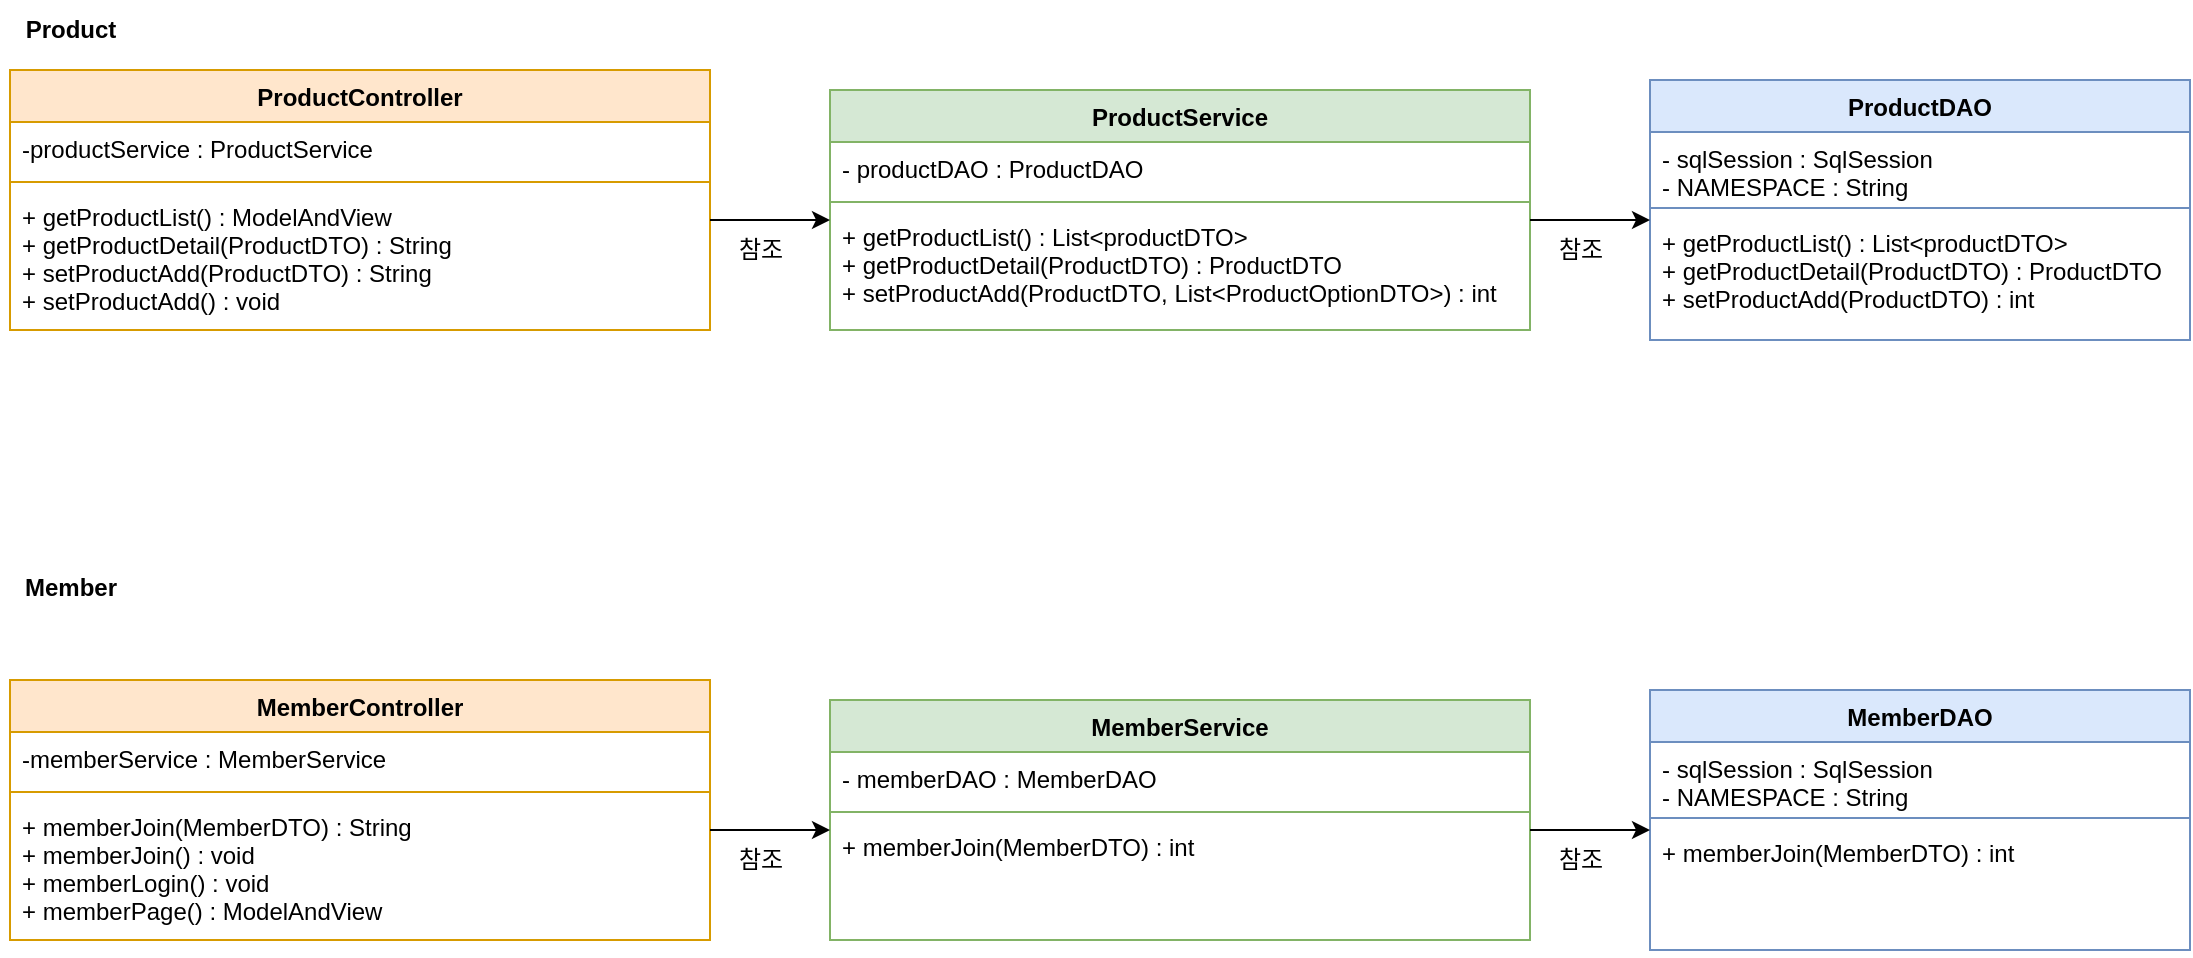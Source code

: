 <mxfile version="20.8.17" type="github">
  <diagram name="페이지-1" id="ZtgFx6MoYV8_TGlD2F0U">
    <mxGraphModel dx="1366" dy="673" grid="1" gridSize="10" guides="1" tooltips="1" connect="1" arrows="1" fold="1" page="1" pageScale="1" pageWidth="1169" pageHeight="827" math="0" shadow="0">
      <root>
        <mxCell id="0" />
        <mxCell id="1" parent="0" />
        <mxCell id="_qplYNpN6LpxUYTthWQb-1" value="ProductDAO" style="swimlane;fontStyle=1;align=center;verticalAlign=top;childLayout=stackLayout;horizontal=1;startSize=26;horizontalStack=0;resizeParent=1;resizeParentMax=0;resizeLast=0;collapsible=1;marginBottom=0;fillColor=#dae8fc;strokeColor=#6c8ebf;" vertex="1" parent="1">
          <mxGeometry x="850" y="160" width="270" height="130" as="geometry" />
        </mxCell>
        <mxCell id="_qplYNpN6LpxUYTthWQb-2" value="- sqlSession : SqlSession&#xa;- NAMESPACE : String&#xa;" style="text;strokeColor=none;fillColor=none;align=left;verticalAlign=top;spacingLeft=4;spacingRight=4;overflow=hidden;rotatable=0;points=[[0,0.5],[1,0.5]];portConstraint=eastwest;" vertex="1" parent="_qplYNpN6LpxUYTthWQb-1">
          <mxGeometry y="26" width="270" height="34" as="geometry" />
        </mxCell>
        <mxCell id="_qplYNpN6LpxUYTthWQb-3" value="" style="line;strokeWidth=1;fillColor=none;align=left;verticalAlign=middle;spacingTop=-1;spacingLeft=3;spacingRight=3;rotatable=0;labelPosition=right;points=[];portConstraint=eastwest;strokeColor=inherit;" vertex="1" parent="_qplYNpN6LpxUYTthWQb-1">
          <mxGeometry y="60" width="270" height="8" as="geometry" />
        </mxCell>
        <mxCell id="_qplYNpN6LpxUYTthWQb-4" value="+ getProductList() : List&lt;productDTO&gt;&#xa;+ getProductDetail(ProductDTO) : ProductDTO&#xa;+ setProductAdd(ProductDTO) : int" style="text;strokeColor=none;fillColor=none;align=left;verticalAlign=top;spacingLeft=4;spacingRight=4;overflow=hidden;rotatable=0;points=[[0,0.5],[1,0.5]];portConstraint=eastwest;" vertex="1" parent="_qplYNpN6LpxUYTthWQb-1">
          <mxGeometry y="68" width="270" height="62" as="geometry" />
        </mxCell>
        <mxCell id="_qplYNpN6LpxUYTthWQb-5" value="ProductService" style="swimlane;fontStyle=1;align=center;verticalAlign=top;childLayout=stackLayout;horizontal=1;startSize=26;horizontalStack=0;resizeParent=1;resizeParentMax=0;resizeLast=0;collapsible=1;marginBottom=0;fillColor=#d5e8d4;strokeColor=#82b366;" vertex="1" parent="1">
          <mxGeometry x="440" y="165" width="350" height="120" as="geometry" />
        </mxCell>
        <mxCell id="_qplYNpN6LpxUYTthWQb-6" value="- productDAO : ProductDAO" style="text;strokeColor=none;fillColor=none;align=left;verticalAlign=top;spacingLeft=4;spacingRight=4;overflow=hidden;rotatable=0;points=[[0,0.5],[1,0.5]];portConstraint=eastwest;" vertex="1" parent="_qplYNpN6LpxUYTthWQb-5">
          <mxGeometry y="26" width="350" height="26" as="geometry" />
        </mxCell>
        <mxCell id="_qplYNpN6LpxUYTthWQb-7" value="" style="line;strokeWidth=1;fillColor=none;align=left;verticalAlign=middle;spacingTop=-1;spacingLeft=3;spacingRight=3;rotatable=0;labelPosition=right;points=[];portConstraint=eastwest;strokeColor=inherit;" vertex="1" parent="_qplYNpN6LpxUYTthWQb-5">
          <mxGeometry y="52" width="350" height="8" as="geometry" />
        </mxCell>
        <mxCell id="_qplYNpN6LpxUYTthWQb-8" value="+ getProductList() : List&lt;productDTO&gt;&#xa;+ getProductDetail(ProductDTO) : ProductDTO&#xa;+ setProductAdd(ProductDTO, List&lt;ProductOptionDTO&gt;) : int" style="text;strokeColor=none;fillColor=none;align=left;verticalAlign=top;spacingLeft=4;spacingRight=4;overflow=hidden;rotatable=0;points=[[0,0.5],[1,0.5]];portConstraint=eastwest;" vertex="1" parent="_qplYNpN6LpxUYTthWQb-5">
          <mxGeometry y="60" width="350" height="60" as="geometry" />
        </mxCell>
        <mxCell id="_qplYNpN6LpxUYTthWQb-9" value="ProductController" style="swimlane;fontStyle=1;align=center;verticalAlign=top;childLayout=stackLayout;horizontal=1;startSize=26;horizontalStack=0;resizeParent=1;resizeParentMax=0;resizeLast=0;collapsible=1;marginBottom=0;fillColor=#ffe6cc;strokeColor=#d79b00;" vertex="1" parent="1">
          <mxGeometry x="30" y="155" width="350" height="130" as="geometry" />
        </mxCell>
        <mxCell id="_qplYNpN6LpxUYTthWQb-10" value="-productService : ProductService" style="text;strokeColor=none;fillColor=none;align=left;verticalAlign=top;spacingLeft=4;spacingRight=4;overflow=hidden;rotatable=0;points=[[0,0.5],[1,0.5]];portConstraint=eastwest;" vertex="1" parent="_qplYNpN6LpxUYTthWQb-9">
          <mxGeometry y="26" width="350" height="26" as="geometry" />
        </mxCell>
        <mxCell id="_qplYNpN6LpxUYTthWQb-11" value="" style="line;strokeWidth=1;fillColor=none;align=left;verticalAlign=middle;spacingTop=-1;spacingLeft=3;spacingRight=3;rotatable=0;labelPosition=right;points=[];portConstraint=eastwest;strokeColor=inherit;" vertex="1" parent="_qplYNpN6LpxUYTthWQb-9">
          <mxGeometry y="52" width="350" height="8" as="geometry" />
        </mxCell>
        <mxCell id="_qplYNpN6LpxUYTthWQb-12" value="+ getProductList() : ModelAndView&#xa;+ getProductDetail(ProductDTO) : String&#xa;+ setProductAdd(ProductDTO) : String&#xa;+ setProductAdd() : void" style="text;strokeColor=none;fillColor=none;align=left;verticalAlign=top;spacingLeft=4;spacingRight=4;overflow=hidden;rotatable=0;points=[[0,0.5],[1,0.5]];portConstraint=eastwest;" vertex="1" parent="_qplYNpN6LpxUYTthWQb-9">
          <mxGeometry y="60" width="350" height="70" as="geometry" />
        </mxCell>
        <mxCell id="_qplYNpN6LpxUYTthWQb-13" value="" style="edgeStyle=orthogonalEdgeStyle;rounded=0;orthogonalLoop=1;jettySize=auto;html=1;" edge="1" parent="1" target="_qplYNpN6LpxUYTthWQb-8">
          <mxGeometry relative="1" as="geometry">
            <mxPoint x="380" y="230" as="sourcePoint" />
            <Array as="points">
              <mxPoint x="400" y="230" />
              <mxPoint x="400" y="230" />
            </Array>
          </mxGeometry>
        </mxCell>
        <mxCell id="_qplYNpN6LpxUYTthWQb-14" value="" style="edgeStyle=orthogonalEdgeStyle;rounded=0;orthogonalLoop=1;jettySize=auto;html=1;" edge="1" parent="1" source="_qplYNpN6LpxUYTthWQb-8" target="_qplYNpN6LpxUYTthWQb-4">
          <mxGeometry relative="1" as="geometry">
            <Array as="points">
              <mxPoint x="810" y="230" />
              <mxPoint x="810" y="230" />
            </Array>
          </mxGeometry>
        </mxCell>
        <mxCell id="_qplYNpN6LpxUYTthWQb-15" value="참조" style="text;html=1;align=center;verticalAlign=middle;resizable=0;points=[];autosize=1;strokeColor=none;fillColor=none;" vertex="1" parent="1">
          <mxGeometry x="380" y="230" width="50" height="30" as="geometry" />
        </mxCell>
        <mxCell id="_qplYNpN6LpxUYTthWQb-17" value="참조" style="text;html=1;align=center;verticalAlign=middle;resizable=0;points=[];autosize=1;strokeColor=none;fillColor=none;" vertex="1" parent="1">
          <mxGeometry x="790" y="230" width="50" height="30" as="geometry" />
        </mxCell>
        <mxCell id="_qplYNpN6LpxUYTthWQb-20" value="Product" style="text;html=1;align=center;verticalAlign=middle;resizable=0;points=[];autosize=1;strokeColor=none;fillColor=none;fontStyle=1" vertex="1" parent="1">
          <mxGeometry x="25" y="120" width="70" height="30" as="geometry" />
        </mxCell>
        <mxCell id="_qplYNpN6LpxUYTthWQb-21" value="Member" style="text;html=1;align=center;verticalAlign=middle;resizable=0;points=[];autosize=1;strokeColor=none;fillColor=none;fontStyle=1" vertex="1" parent="1">
          <mxGeometry x="25" y="399" width="70" height="30" as="geometry" />
        </mxCell>
        <mxCell id="_qplYNpN6LpxUYTthWQb-22" value="MemberDAO" style="swimlane;fontStyle=1;align=center;verticalAlign=top;childLayout=stackLayout;horizontal=1;startSize=26;horizontalStack=0;resizeParent=1;resizeParentMax=0;resizeLast=0;collapsible=1;marginBottom=0;fillColor=#dae8fc;strokeColor=#6c8ebf;" vertex="1" parent="1">
          <mxGeometry x="850" y="465" width="270" height="130" as="geometry" />
        </mxCell>
        <mxCell id="_qplYNpN6LpxUYTthWQb-23" value="- sqlSession : SqlSession&#xa;- NAMESPACE : String&#xa;" style="text;strokeColor=none;fillColor=none;align=left;verticalAlign=top;spacingLeft=4;spacingRight=4;overflow=hidden;rotatable=0;points=[[0,0.5],[1,0.5]];portConstraint=eastwest;" vertex="1" parent="_qplYNpN6LpxUYTthWQb-22">
          <mxGeometry y="26" width="270" height="34" as="geometry" />
        </mxCell>
        <mxCell id="_qplYNpN6LpxUYTthWQb-24" value="" style="line;strokeWidth=1;fillColor=none;align=left;verticalAlign=middle;spacingTop=-1;spacingLeft=3;spacingRight=3;rotatable=0;labelPosition=right;points=[];portConstraint=eastwest;strokeColor=inherit;" vertex="1" parent="_qplYNpN6LpxUYTthWQb-22">
          <mxGeometry y="60" width="270" height="8" as="geometry" />
        </mxCell>
        <mxCell id="_qplYNpN6LpxUYTthWQb-25" value="+ memberJoin(MemberDTO) : int&#xa;" style="text;strokeColor=none;fillColor=none;align=left;verticalAlign=top;spacingLeft=4;spacingRight=4;overflow=hidden;rotatable=0;points=[[0,0.5],[1,0.5]];portConstraint=eastwest;" vertex="1" parent="_qplYNpN6LpxUYTthWQb-22">
          <mxGeometry y="68" width="270" height="62" as="geometry" />
        </mxCell>
        <mxCell id="_qplYNpN6LpxUYTthWQb-26" value="MemberService" style="swimlane;fontStyle=1;align=center;verticalAlign=top;childLayout=stackLayout;horizontal=1;startSize=26;horizontalStack=0;resizeParent=1;resizeParentMax=0;resizeLast=0;collapsible=1;marginBottom=0;fillColor=#d5e8d4;strokeColor=#82b366;" vertex="1" parent="1">
          <mxGeometry x="440" y="470" width="350" height="120" as="geometry" />
        </mxCell>
        <mxCell id="_qplYNpN6LpxUYTthWQb-27" value="- memberDAO : MemberDAO" style="text;strokeColor=none;fillColor=none;align=left;verticalAlign=top;spacingLeft=4;spacingRight=4;overflow=hidden;rotatable=0;points=[[0,0.5],[1,0.5]];portConstraint=eastwest;" vertex="1" parent="_qplYNpN6LpxUYTthWQb-26">
          <mxGeometry y="26" width="350" height="26" as="geometry" />
        </mxCell>
        <mxCell id="_qplYNpN6LpxUYTthWQb-28" value="" style="line;strokeWidth=1;fillColor=none;align=left;verticalAlign=middle;spacingTop=-1;spacingLeft=3;spacingRight=3;rotatable=0;labelPosition=right;points=[];portConstraint=eastwest;strokeColor=inherit;" vertex="1" parent="_qplYNpN6LpxUYTthWQb-26">
          <mxGeometry y="52" width="350" height="8" as="geometry" />
        </mxCell>
        <mxCell id="_qplYNpN6LpxUYTthWQb-29" value="+ memberJoin(MemberDTO) : int&#xa;" style="text;strokeColor=none;fillColor=none;align=left;verticalAlign=top;spacingLeft=4;spacingRight=4;overflow=hidden;rotatable=0;points=[[0,0.5],[1,0.5]];portConstraint=eastwest;" vertex="1" parent="_qplYNpN6LpxUYTthWQb-26">
          <mxGeometry y="60" width="350" height="60" as="geometry" />
        </mxCell>
        <mxCell id="_qplYNpN6LpxUYTthWQb-30" value="MemberController" style="swimlane;fontStyle=1;align=center;verticalAlign=top;childLayout=stackLayout;horizontal=1;startSize=26;horizontalStack=0;resizeParent=1;resizeParentMax=0;resizeLast=0;collapsible=1;marginBottom=0;fillColor=#ffe6cc;strokeColor=#d79b00;" vertex="1" parent="1">
          <mxGeometry x="30" y="460" width="350" height="130" as="geometry" />
        </mxCell>
        <mxCell id="_qplYNpN6LpxUYTthWQb-31" value="-memberService : MemberService" style="text;strokeColor=none;fillColor=none;align=left;verticalAlign=top;spacingLeft=4;spacingRight=4;overflow=hidden;rotatable=0;points=[[0,0.5],[1,0.5]];portConstraint=eastwest;" vertex="1" parent="_qplYNpN6LpxUYTthWQb-30">
          <mxGeometry y="26" width="350" height="26" as="geometry" />
        </mxCell>
        <mxCell id="_qplYNpN6LpxUYTthWQb-32" value="" style="line;strokeWidth=1;fillColor=none;align=left;verticalAlign=middle;spacingTop=-1;spacingLeft=3;spacingRight=3;rotatable=0;labelPosition=right;points=[];portConstraint=eastwest;strokeColor=inherit;" vertex="1" parent="_qplYNpN6LpxUYTthWQb-30">
          <mxGeometry y="52" width="350" height="8" as="geometry" />
        </mxCell>
        <mxCell id="_qplYNpN6LpxUYTthWQb-33" value="+ memberJoin(MemberDTO) : String&#xa;+ memberJoin() : void&#xa;+ memberLogin() : void&#xa;+ memberPage() : ModelAndView" style="text;strokeColor=none;fillColor=none;align=left;verticalAlign=top;spacingLeft=4;spacingRight=4;overflow=hidden;rotatable=0;points=[[0,0.5],[1,0.5]];portConstraint=eastwest;" vertex="1" parent="_qplYNpN6LpxUYTthWQb-30">
          <mxGeometry y="60" width="350" height="70" as="geometry" />
        </mxCell>
        <mxCell id="_qplYNpN6LpxUYTthWQb-34" value="" style="edgeStyle=orthogonalEdgeStyle;rounded=0;orthogonalLoop=1;jettySize=auto;html=1;" edge="1" target="_qplYNpN6LpxUYTthWQb-29" parent="1">
          <mxGeometry relative="1" as="geometry">
            <mxPoint x="380" y="535" as="sourcePoint" />
            <Array as="points">
              <mxPoint x="400" y="535" />
              <mxPoint x="400" y="535" />
            </Array>
          </mxGeometry>
        </mxCell>
        <mxCell id="_qplYNpN6LpxUYTthWQb-35" value="" style="edgeStyle=orthogonalEdgeStyle;rounded=0;orthogonalLoop=1;jettySize=auto;html=1;" edge="1" source="_qplYNpN6LpxUYTthWQb-29" target="_qplYNpN6LpxUYTthWQb-25" parent="1">
          <mxGeometry relative="1" as="geometry">
            <Array as="points">
              <mxPoint x="810" y="535" />
              <mxPoint x="810" y="535" />
            </Array>
          </mxGeometry>
        </mxCell>
        <mxCell id="_qplYNpN6LpxUYTthWQb-36" value="참조" style="text;html=1;align=center;verticalAlign=middle;resizable=0;points=[];autosize=1;strokeColor=none;fillColor=none;" vertex="1" parent="1">
          <mxGeometry x="380" y="535" width="50" height="30" as="geometry" />
        </mxCell>
        <mxCell id="_qplYNpN6LpxUYTthWQb-37" value="참조" style="text;html=1;align=center;verticalAlign=middle;resizable=0;points=[];autosize=1;strokeColor=none;fillColor=none;" vertex="1" parent="1">
          <mxGeometry x="790" y="535" width="50" height="30" as="geometry" />
        </mxCell>
      </root>
    </mxGraphModel>
  </diagram>
</mxfile>
